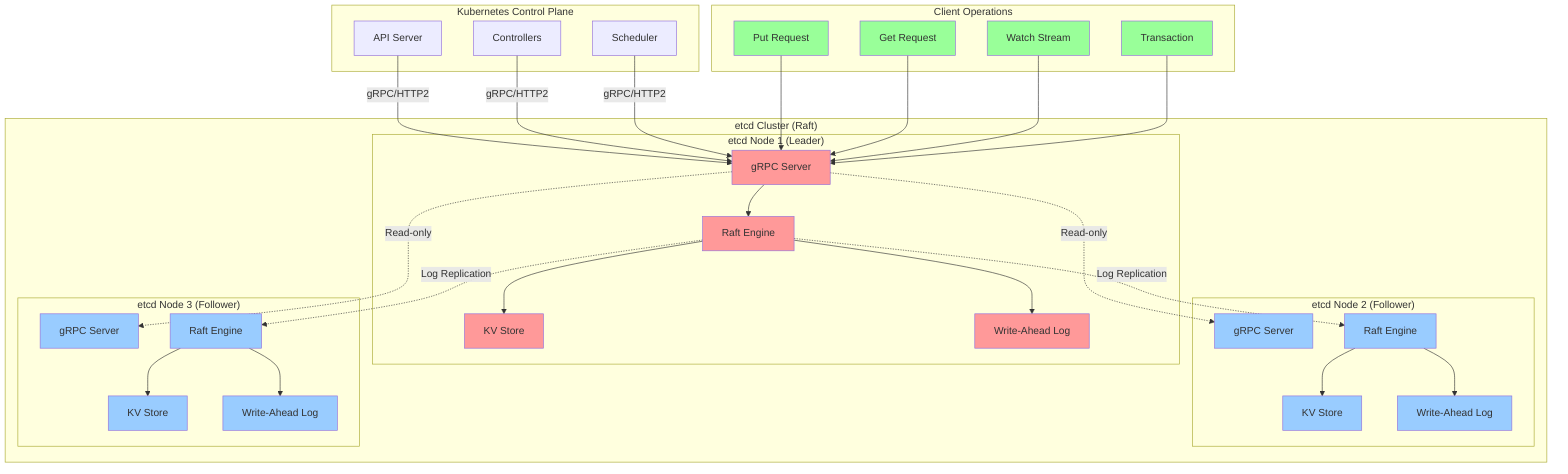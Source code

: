 graph TB
    subgraph "Kubernetes Control Plane"
        API[API Server]
        CTRL[Controllers]
        SCHED[Scheduler]
    end
    
    subgraph "etcd Cluster (Raft)"
        subgraph "etcd Node 1 (Leader)"
            GRPC1[gRPC Server]
            RAFT1[Raft Engine]
            KV1[KV Store]
            WAL1[Write-Ahead Log]
        end
        
        subgraph "etcd Node 2 (Follower)"
            GRPC2[gRPC Server]
            RAFT2[Raft Engine]
            KV2[KV Store]
            WAL2[Write-Ahead Log]
        end
        
        subgraph "etcd Node 3 (Follower)"
            GRPC3[gRPC Server]
            RAFT3[Raft Engine]
            KV3[KV Store]
            WAL3[Write-Ahead Log]
        end
    end
    
    subgraph "Client Operations"
        PUT[Put Request]
        GET[Get Request]
        WATCH[Watch Stream]
        TXN[Transaction]
    end
    
    API -->|gRPC/HTTP2| GRPC1
    CTRL -->|gRPC/HTTP2| GRPC1
    SCHED -->|gRPC/HTTP2| GRPC1
    
    GRPC1 --> RAFT1
    RAFT1 --> KV1
    RAFT1 --> WAL1
    
    RAFT1 -.->|Log Replication| RAFT2
    RAFT1 -.->|Log Replication| RAFT3
    
    RAFT2 --> KV2
    RAFT2 --> WAL2
    RAFT3 --> KV3
    RAFT3 --> WAL3
    
    PUT --> GRPC1
    GET --> GRPC1
    WATCH --> GRPC1
    TXN --> GRPC1
    
    GRPC1 -.->|Read-only| GRPC2
    GRPC1 -.->|Read-only| GRPC3
    
    classDef leader fill:#ff9999
    classDef follower fill:#99ccff
    classDef client fill:#99ff99
    
    class GRPC1,RAFT1,KV1,WAL1 leader
    class GRPC2,RAFT2,KV2,WAL2,GRPC3,RAFT3,KV3,WAL3 follower
    class PUT,GET,WATCH,TXN client